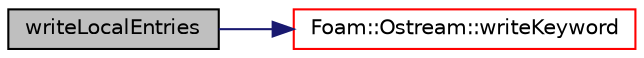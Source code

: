 digraph "writeLocalEntries"
{
  bgcolor="transparent";
  edge [fontname="Helvetica",fontsize="10",labelfontname="Helvetica",labelfontsize="10"];
  node [fontname="Helvetica",fontsize="10",shape=record];
  rankdir="LR";
  Node339 [label="writeLocalEntries",height=0.2,width=0.4,color="black", fillcolor="grey75", style="filled", fontcolor="black"];
  Node339 -> Node340 [color="midnightblue",fontsize="10",style="solid",fontname="Helvetica"];
  Node340 [label="Foam::Ostream::writeKeyword",height=0.2,width=0.4,color="red",URL="$a27345.html#a3c58b2bb9174ea3c4a5fa58095d1290e",tooltip="Write the keyword followed by an appropriate indentation. "];
}
